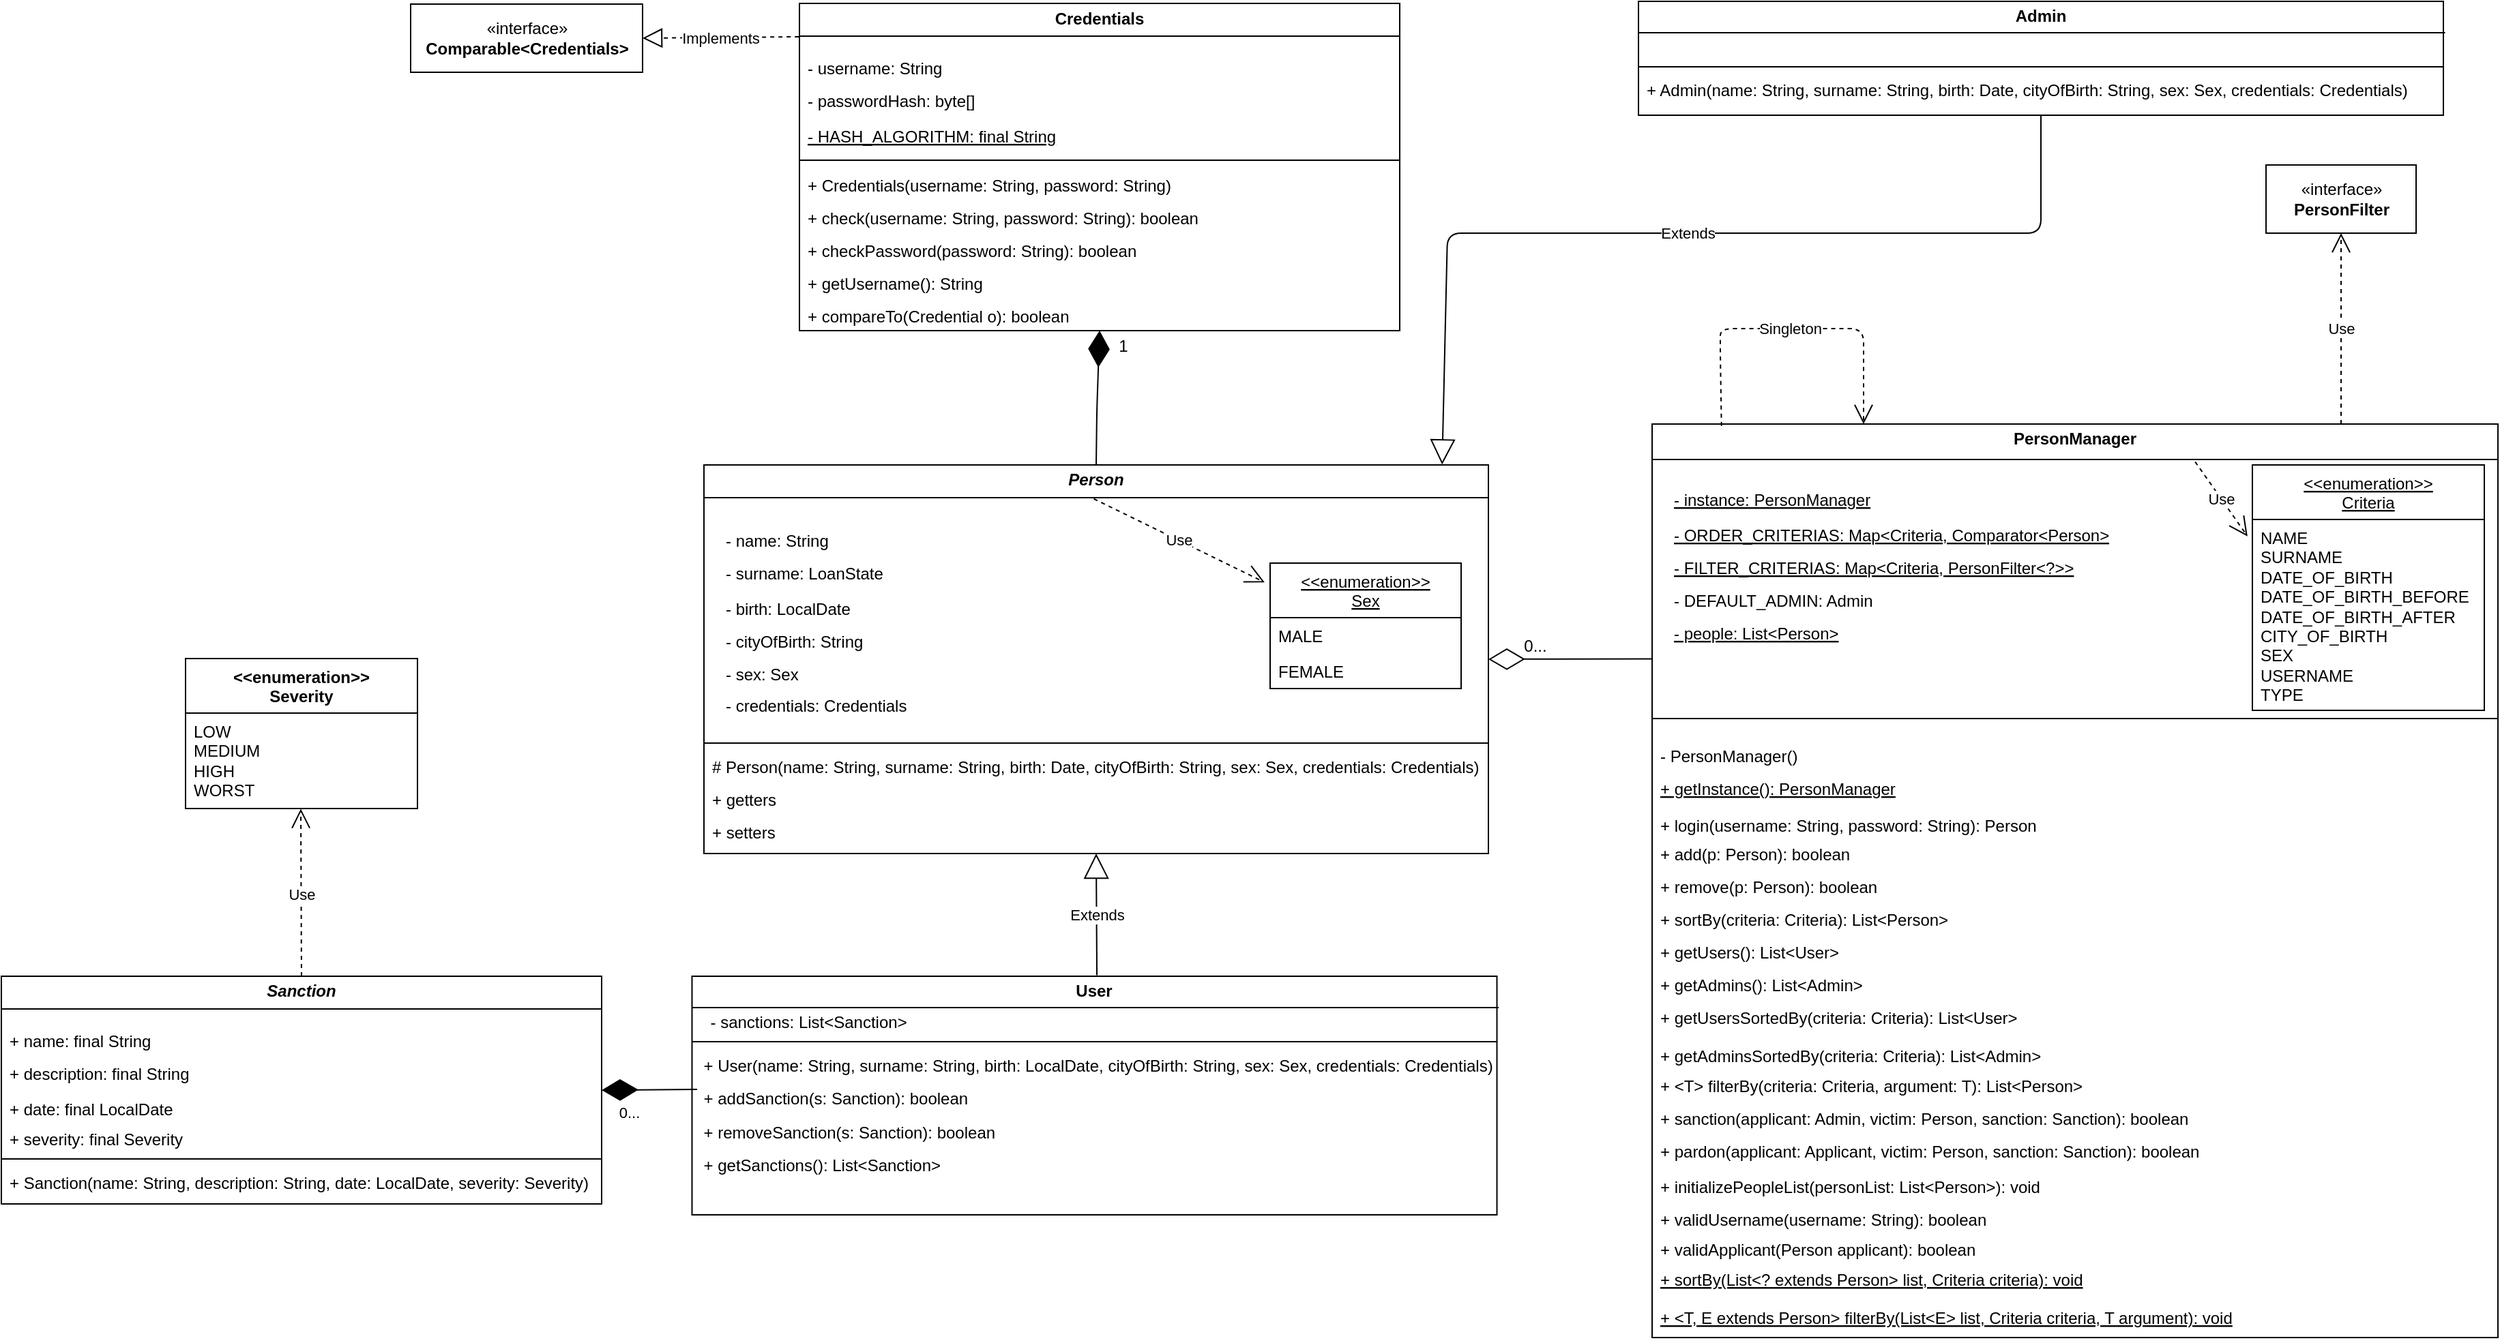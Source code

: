 <mxfile>
    <diagram id="oRZaLXy1vsITSXBMTITj" name="Page-1">
        <mxGraphModel dx="2714" dy="1155" grid="1" gridSize="10" guides="1" tooltips="1" connect="1" arrows="1" fold="1" page="1" pageScale="1" pageWidth="850" pageHeight="1100" math="0" shadow="0">
            <root>
                <mxCell id="0"/>
                <mxCell id="1" parent="0"/>
                <mxCell id="19" value="&lt;p style=&quot;margin:0px;margin-top:4px;text-align:center;&quot;&gt;&lt;b&gt;&lt;i&gt;Person&lt;/i&gt;&lt;/b&gt;&lt;/p&gt;" style="verticalAlign=top;align=left;overflow=fill;fontSize=12;fontFamily=Helvetica;html=1;" parent="1" vertex="1">
                    <mxGeometry x="355" y="620" width="575" height="285" as="geometry"/>
                </mxCell>
                <mxCell id="11" value="- name: String" style="text;strokeColor=none;fillColor=none;align=left;verticalAlign=top;spacingLeft=4;spacingRight=4;overflow=hidden;rotatable=0;points=[[0,0.5],[1,0.5]];portConstraint=eastwest;" parent="1" vertex="1">
                    <mxGeometry x="365" y="662" width="160" height="24" as="geometry"/>
                </mxCell>
                <mxCell id="15" value="- surname: LoanState" style="text;strokeColor=none;fillColor=none;align=left;verticalAlign=top;spacingLeft=4;spacingRight=4;overflow=hidden;rotatable=0;points=[[0,0.5],[1,0.5]];portConstraint=eastwest;" parent="1" vertex="1">
                    <mxGeometry x="365" y="686" width="160" height="24" as="geometry"/>
                </mxCell>
                <mxCell id="16" value="- birth: LocalDate" style="text;strokeColor=none;fillColor=none;align=left;verticalAlign=top;spacingLeft=4;spacingRight=4;overflow=hidden;rotatable=0;points=[[0,0.5],[1,0.5]];portConstraint=eastwest;" parent="1" vertex="1">
                    <mxGeometry x="365" y="712" width="160" height="24" as="geometry"/>
                </mxCell>
                <mxCell id="17" value="- cityOfBirth: String" style="text;strokeColor=none;fillColor=none;align=left;verticalAlign=top;spacingLeft=4;spacingRight=4;overflow=hidden;rotatable=0;points=[[0,0.5],[1,0.5]];portConstraint=eastwest;" parent="1" vertex="1">
                    <mxGeometry x="365" y="736" width="160" height="24" as="geometry"/>
                </mxCell>
                <mxCell id="20" value="&lt;&lt;enumeration&gt;&gt;&#10;Sex" style="swimlane;fontStyle=4;childLayout=stackLayout;horizontal=1;startSize=40;fillColor=none;horizontalStack=0;resizeParent=1;resizeParentMax=0;resizeLast=0;collapsible=1;marginBottom=0;" parent="1" vertex="1">
                    <mxGeometry x="770" y="692" width="140" height="92" as="geometry"/>
                </mxCell>
                <mxCell id="21" value="MALE" style="text;strokeColor=none;fillColor=none;align=left;verticalAlign=top;spacingLeft=4;spacingRight=4;overflow=hidden;rotatable=0;points=[[0,0.5],[1,0.5]];portConstraint=eastwest;" parent="20" vertex="1">
                    <mxGeometry y="40" width="140" height="26" as="geometry"/>
                </mxCell>
                <mxCell id="22" value="FEMALE" style="text;strokeColor=none;fillColor=none;align=left;verticalAlign=top;spacingLeft=4;spacingRight=4;overflow=hidden;rotatable=0;points=[[0,0.5],[1,0.5]];portConstraint=eastwest;" parent="20" vertex="1">
                    <mxGeometry y="66" width="140" height="26" as="geometry"/>
                </mxCell>
                <mxCell id="27" value="- sex: Sex" style="text;strokeColor=none;fillColor=none;align=left;verticalAlign=top;spacingLeft=4;spacingRight=4;overflow=hidden;rotatable=0;points=[[0,0.5],[1,0.5]];portConstraint=eastwest;" parent="1" vertex="1">
                    <mxGeometry x="365" y="760" width="160" height="24" as="geometry"/>
                </mxCell>
                <mxCell id="28" value="" style="line;strokeWidth=1;fillColor=none;align=left;verticalAlign=middle;spacingTop=-1;spacingLeft=3;spacingRight=3;rotatable=0;labelPosition=right;points=[];portConstraint=eastwest;strokeColor=inherit;" parent="1" vertex="1">
                    <mxGeometry x="355" y="820" width="575" height="8" as="geometry"/>
                </mxCell>
                <mxCell id="29" value="# Person(name: String, surname: String, birth: Date, cityOfBirth: String, sex: Sex, credentials: Credentials)     " style="text;strokeColor=none;fillColor=none;align=left;verticalAlign=top;spacingLeft=4;spacingRight=4;overflow=hidden;rotatable=0;points=[[0,0.5],[1,0.5]];portConstraint=eastwest;" parent="1" vertex="1">
                    <mxGeometry x="355" y="828" width="575" height="24" as="geometry"/>
                </mxCell>
                <mxCell id="42" value="+ getters" style="text;strokeColor=none;fillColor=none;align=left;verticalAlign=top;spacingLeft=4;spacingRight=4;overflow=hidden;rotatable=0;points=[[0,0.5],[1,0.5]];portConstraint=eastwest;" parent="1" vertex="1">
                    <mxGeometry x="355" y="852" width="500" height="24" as="geometry"/>
                </mxCell>
                <mxCell id="43" value="&lt;p style=&quot;margin:0px;margin-top:4px;text-align:center;&quot;&gt;&lt;b&gt;User&lt;/b&gt;&lt;/p&gt;" style="verticalAlign=top;align=left;overflow=fill;fontSize=12;fontFamily=Helvetica;html=1;" parent="1" vertex="1">
                    <mxGeometry x="346.25" y="995" width="590" height="175" as="geometry"/>
                </mxCell>
                <mxCell id="44" value="- sanctions: List&lt;Sanction&gt;" style="text;strokeColor=none;fillColor=none;align=left;verticalAlign=top;spacingLeft=4;spacingRight=4;overflow=hidden;rotatable=0;points=[[0,0.5],[1,0.5]];portConstraint=eastwest;" parent="1" vertex="1">
                    <mxGeometry x="353.75" y="1015" width="160" height="24" as="geometry"/>
                </mxCell>
                <mxCell id="56" value="+ User(name: String, surname: String, birth: LocalDate, cityOfBirth: String, sex: Sex, credentials: Credentials)" style="text;strokeColor=none;fillColor=none;align=left;verticalAlign=top;spacingLeft=4;spacingRight=4;overflow=hidden;rotatable=0;points=[[0,0.5],[1,0.5]];portConstraint=eastwest;" parent="1" vertex="1">
                    <mxGeometry x="348.75" y="1047" width="650" height="24" as="geometry"/>
                </mxCell>
                <mxCell id="57" value="+ addSanction(s: Sanction): boolean" style="text;strokeColor=none;fillColor=none;align=left;verticalAlign=top;spacingLeft=4;spacingRight=4;overflow=hidden;rotatable=0;points=[[0,0.5],[1,0.5]];portConstraint=eastwest;" parent="1" vertex="1">
                    <mxGeometry x="348.75" y="1071" width="510" height="23" as="geometry"/>
                </mxCell>
                <mxCell id="58" value="+ removeSanction(s: Sanction): boolean" style="text;strokeColor=none;fillColor=none;align=left;verticalAlign=top;spacingLeft=4;spacingRight=4;overflow=hidden;rotatable=0;points=[[0,0.5],[1,0.5]];portConstraint=eastwest;" parent="1" vertex="1">
                    <mxGeometry x="348.75" y="1096" width="500" height="24" as="geometry"/>
                </mxCell>
                <mxCell id="70" value="Extends" style="endArrow=block;endSize=16;endFill=0;html=1;entryX=0.5;entryY=1;entryDx=0;entryDy=0;exitX=0.503;exitY=-0.004;exitDx=0;exitDy=0;exitPerimeter=0;" parent="1" source="43" target="19" edge="1">
                    <mxGeometry width="160" relative="1" as="geometry">
                        <mxPoint x="-455" y="1290" as="sourcePoint"/>
                        <mxPoint x="-295" y="1290" as="targetPoint"/>
                    </mxGeometry>
                </mxCell>
                <mxCell id="71" value="&lt;p style=&quot;margin:0px;margin-top:4px;text-align:center;&quot;&gt;&lt;b&gt;Credentials&lt;/b&gt;&lt;/p&gt;" style="verticalAlign=top;align=left;overflow=fill;fontSize=12;fontFamily=Helvetica;html=1;" parent="1" vertex="1">
                    <mxGeometry x="425" y="281.5" width="440" height="240" as="geometry"/>
                </mxCell>
                <mxCell id="72" value="- username: String" style="text;strokeColor=none;fillColor=none;align=left;verticalAlign=top;spacingLeft=4;spacingRight=4;overflow=hidden;rotatable=0;points=[[0,0.5],[1,0.5]];portConstraint=eastwest;" parent="1" vertex="1">
                    <mxGeometry x="425" y="315.5" width="160" height="24" as="geometry"/>
                </mxCell>
                <mxCell id="73" value="- passwordHash: byte[]" style="text;strokeColor=none;fillColor=none;align=left;verticalAlign=top;spacingLeft=4;spacingRight=4;overflow=hidden;rotatable=0;points=[[0,0.5],[1,0.5]];portConstraint=eastwest;" parent="1" vertex="1">
                    <mxGeometry x="425" y="339.5" width="160" height="24" as="geometry"/>
                </mxCell>
                <mxCell id="74" value="- HASH_ALGORITHM: final String" style="text;strokeColor=none;fillColor=none;align=left;verticalAlign=top;spacingLeft=4;spacingRight=4;overflow=hidden;rotatable=0;points=[[0,0.5],[1,0.5]];portConstraint=eastwest;fontStyle=4" parent="1" vertex="1">
                    <mxGeometry x="425" y="365.5" width="200" height="24" as="geometry"/>
                </mxCell>
                <mxCell id="80" value="" style="line;strokeWidth=1;fillColor=none;align=left;verticalAlign=middle;spacingTop=-1;spacingLeft=3;spacingRight=3;rotatable=0;labelPosition=right;points=[];portConstraint=eastwest;strokeColor=inherit;" parent="1" vertex="1">
                    <mxGeometry x="425" y="392.5" width="440" height="8" as="geometry"/>
                </mxCell>
                <mxCell id="81" value="+ Credentials(username: String, password: String)" style="text;strokeColor=none;fillColor=none;align=left;verticalAlign=top;spacingLeft=4;spacingRight=4;overflow=hidden;rotatable=0;points=[[0,0.5],[1,0.5]];portConstraint=eastwest;" parent="1" vertex="1">
                    <mxGeometry x="425" y="401.5" width="290" height="24" as="geometry"/>
                </mxCell>
                <mxCell id="85" value="+ check(username: String, password: String): boolean" style="text;strokeColor=none;fillColor=none;align=left;verticalAlign=top;spacingLeft=4;spacingRight=4;overflow=hidden;rotatable=0;points=[[0,0.5],[1,0.5]];portConstraint=eastwest;" parent="1" vertex="1">
                    <mxGeometry x="425" y="425.5" width="310" height="24" as="geometry"/>
                </mxCell>
                <mxCell id="86" value="+ checkPassword(password: String): boolean" style="text;strokeColor=none;fillColor=none;align=left;verticalAlign=top;spacingLeft=4;spacingRight=4;overflow=hidden;rotatable=0;points=[[0,0.5],[1,0.5]];portConstraint=eastwest;" parent="1" vertex="1">
                    <mxGeometry x="425" y="449.5" width="270" height="24" as="geometry"/>
                </mxCell>
                <mxCell id="91" value="" style="line;strokeWidth=1;fillColor=none;align=left;verticalAlign=middle;spacingTop=-1;spacingLeft=3;spacingRight=3;rotatable=0;labelPosition=right;points=[];portConstraint=eastwest;strokeColor=inherit;" parent="1" vertex="1">
                    <mxGeometry x="346.25" y="1014" width="591.25" height="8" as="geometry"/>
                </mxCell>
                <mxCell id="93" value="" style="line;strokeWidth=1;fillColor=none;align=left;verticalAlign=middle;spacingTop=-1;spacingLeft=3;spacingRight=3;rotatable=0;labelPosition=right;points=[];portConstraint=eastwest;strokeColor=inherit;" parent="1" vertex="1">
                    <mxGeometry x="355" y="640" width="575" height="8" as="geometry"/>
                </mxCell>
                <mxCell id="94" value="" style="line;strokeWidth=1;fillColor=none;align=left;verticalAlign=middle;spacingTop=-1;spacingLeft=3;spacingRight=3;rotatable=0;labelPosition=right;points=[];portConstraint=eastwest;strokeColor=inherit;" parent="1" vertex="1">
                    <mxGeometry x="425" y="301.5" width="440" height="8" as="geometry"/>
                </mxCell>
                <mxCell id="95" value="Use" style="endArrow=open;endSize=12;dashed=1;html=1;exitX=0.497;exitY=0.609;exitDx=0;exitDy=0;entryX=-0.029;entryY=0.153;entryDx=0;entryDy=0;entryPerimeter=0;exitPerimeter=0;" parent="1" source="93" target="20" edge="1">
                    <mxGeometry width="160" relative="1" as="geometry">
                        <mxPoint x="115" y="850" as="sourcePoint"/>
                        <mxPoint x="275" y="850" as="targetPoint"/>
                    </mxGeometry>
                </mxCell>
                <mxCell id="99" value="«interface»&lt;br&gt;&lt;b&gt;Comparable&amp;lt;Credentials&amp;gt;&lt;/b&gt;" style="html=1;" parent="1" vertex="1">
                    <mxGeometry x="140" y="282" width="170" height="50" as="geometry"/>
                </mxCell>
                <mxCell id="100" value="«interface»&lt;br&gt;&lt;b&gt;PersonFilter&lt;/b&gt;" style="html=1;" parent="1" vertex="1">
                    <mxGeometry x="1500" y="400" width="110" height="50" as="geometry"/>
                </mxCell>
                <mxCell id="182" value="&lt;p style=&quot;margin:0px;margin-top:4px;text-align:center;&quot;&gt;&lt;b&gt;PersonManager&lt;/b&gt;&lt;/p&gt;&lt;p style=&quot;margin:0px;margin-top:4px;text-align:center;&quot;&gt;&lt;b&gt;&lt;br&gt;&lt;/b&gt;&lt;/p&gt;" style="verticalAlign=top;align=left;overflow=fill;fontSize=12;fontFamily=Helvetica;html=1;" parent="1" vertex="1">
                    <mxGeometry x="1050" y="590" width="620" height="670" as="geometry"/>
                </mxCell>
                <mxCell id="183" value="- instance: PersonManager&#10;" style="text;strokeColor=none;fillColor=none;align=left;verticalAlign=top;spacingLeft=4;spacingRight=4;overflow=hidden;rotatable=0;points=[[0,0.5],[1,0.5]];portConstraint=eastwest;fontStyle=4" parent="1" vertex="1">
                    <mxGeometry x="1060" y="632" width="200" height="24" as="geometry"/>
                </mxCell>
                <mxCell id="184" value="&lt;&lt;enumeration&gt;&gt;&#10;Criteria" style="swimlane;fontStyle=4;childLayout=stackLayout;horizontal=1;startSize=40;fillColor=none;horizontalStack=0;resizeParent=1;resizeParentMax=0;resizeLast=0;collapsible=1;marginBottom=0;" parent="1" vertex="1">
                    <mxGeometry x="1490" y="620" width="170" height="180" as="geometry"/>
                </mxCell>
                <mxCell id="168" value="NAME&#10;SURNAME&#10;DATE_OF_BIRTH&#10;DATE_OF_BIRTH_BEFORE&#10;DATE_OF_BIRTH_AFTER&#10;CITY_OF_BIRTH&#10;SEX&#10;USERNAME&#10;TYPE" style="text;strokeColor=none;fillColor=none;align=left;verticalAlign=top;spacingLeft=4;spacingRight=4;overflow=hidden;rotatable=0;points=[[0,0.5],[1,0.5]];portConstraint=eastwest;whiteSpace=wrap;" parent="184" vertex="1">
                    <mxGeometry y="40" width="170" height="140" as="geometry"/>
                </mxCell>
                <mxCell id="186" value="" style="line;strokeWidth=1;fillColor=none;align=left;verticalAlign=middle;spacingTop=-1;spacingLeft=3;spacingRight=3;rotatable=0;labelPosition=right;points=[];portConstraint=eastwest;strokeColor=inherit;" parent="1" vertex="1">
                    <mxGeometry x="1050" y="802" width="620" height="8" as="geometry"/>
                </mxCell>
                <mxCell id="187" value="- PersonManager()" style="text;strokeColor=none;fillColor=none;align=left;verticalAlign=top;spacingLeft=4;spacingRight=4;overflow=hidden;rotatable=0;points=[[0,0.5],[1,0.5]];portConstraint=eastwest;" parent="1" vertex="1">
                    <mxGeometry x="1050" y="820" width="510" height="24" as="geometry"/>
                </mxCell>
                <mxCell id="188" value="+ getInstance(): PersonManager" style="text;strokeColor=none;fillColor=none;align=left;verticalAlign=top;spacingLeft=4;spacingRight=4;overflow=hidden;rotatable=0;points=[[0,0.5],[1,0.5]];portConstraint=eastwest;fontStyle=4" parent="1" vertex="1">
                    <mxGeometry x="1050" y="844" width="510" height="28" as="geometry"/>
                </mxCell>
                <mxCell id="189" value="+ add(p: Person): boolean" style="text;strokeColor=none;fillColor=none;align=left;verticalAlign=top;spacingLeft=4;spacingRight=4;overflow=hidden;rotatable=0;points=[[0,0.5],[1,0.5]];portConstraint=eastwest;" parent="1" vertex="1">
                    <mxGeometry x="1050" y="892" width="500" height="24" as="geometry"/>
                </mxCell>
                <mxCell id="191" value="" style="line;strokeWidth=1;fillColor=none;align=left;verticalAlign=middle;spacingTop=-1;spacingLeft=3;spacingRight=3;rotatable=0;labelPosition=right;points=[];portConstraint=eastwest;strokeColor=inherit;" parent="1" vertex="1">
                    <mxGeometry x="1050" y="612" width="620" height="8" as="geometry"/>
                </mxCell>
                <mxCell id="192" value="- ORDER_CRITERIAS: Map&lt;Criteria, Comparator&lt;Person&gt;&gt;" style="text;strokeColor=none;fillColor=none;align=left;verticalAlign=top;spacingLeft=4;spacingRight=4;overflow=hidden;rotatable=0;points=[[0,0.5],[1,0.5]];portConstraint=eastwest;fontStyle=4" parent="1" vertex="1">
                    <mxGeometry x="1060" y="658" width="330" height="24" as="geometry"/>
                </mxCell>
                <mxCell id="193" value="- FILTER_CRITERIAS: Map&lt;Criteria, PersonFilter&lt;?&gt;&gt;" style="text;strokeColor=none;fillColor=none;align=left;verticalAlign=top;spacingLeft=4;spacingRight=4;overflow=hidden;rotatable=0;points=[[0,0.5],[1,0.5]];portConstraint=eastwest;fontStyle=4" parent="1" vertex="1">
                    <mxGeometry x="1060" y="682" width="330" height="24" as="geometry"/>
                </mxCell>
                <mxCell id="194" value="- DEFAULT_ADMIN: Admin" style="text;strokeColor=none;fillColor=none;align=left;verticalAlign=top;spacingLeft=4;spacingRight=4;overflow=hidden;rotatable=0;points=[[0,0.5],[1,0.5]];portConstraint=eastwest;fontStyle=0" parent="1" vertex="1">
                    <mxGeometry x="1060" y="706" width="200" height="24" as="geometry"/>
                </mxCell>
                <mxCell id="195" value="Use" style="endArrow=open;endSize=12;dashed=1;html=1;entryX=-0.021;entryY=0.088;entryDx=0;entryDy=0;entryPerimeter=0;exitX=0.642;exitY=0.708;exitDx=0;exitDy=0;exitPerimeter=0;" parent="1" source="191" target="168" edge="1">
                    <mxGeometry x="-0.017" width="160" relative="1" as="geometry">
                        <mxPoint x="1434.44" y="679" as="sourcePoint"/>
                        <mxPoint x="1498.04" y="678.65" as="targetPoint"/>
                        <mxPoint as="offset"/>
                    </mxGeometry>
                </mxCell>
                <mxCell id="196" value="+ sortBy(criteria: Criteria): List&lt;Person&gt;&#10;" style="text;strokeColor=none;fillColor=none;align=left;verticalAlign=top;spacingLeft=4;spacingRight=4;overflow=hidden;rotatable=0;points=[[0,0.5],[1,0.5]];portConstraint=eastwest;" parent="1" vertex="1">
                    <mxGeometry x="1050" y="940" width="500" height="24" as="geometry"/>
                </mxCell>
                <mxCell id="198" value="+ login(username: String, password: String): Person&#10;" style="text;strokeColor=none;fillColor=none;align=left;verticalAlign=top;spacingLeft=4;spacingRight=4;overflow=hidden;rotatable=0;points=[[0,0.5],[1,0.5]];portConstraint=eastwest;" parent="1" vertex="1">
                    <mxGeometry x="1050" y="871" width="500" height="24" as="geometry"/>
                </mxCell>
                <mxCell id="199" value="+ getAdmins(): List&lt;Admin&gt;" style="text;strokeColor=none;fillColor=none;align=left;verticalAlign=top;spacingLeft=4;spacingRight=4;overflow=hidden;rotatable=0;points=[[0,0.5],[1,0.5]];portConstraint=eastwest;" parent="1" vertex="1">
                    <mxGeometry x="1050" y="988" width="500" height="24" as="geometry"/>
                </mxCell>
                <mxCell id="202" value="Singleton" style="endArrow=open;endSize=12;dashed=1;html=1;entryX=0.25;entryY=0;entryDx=0;entryDy=0;exitX=0.082;exitY=0.002;exitDx=0;exitDy=0;exitPerimeter=0;" parent="1" edge="1" target="182" source="182">
                    <mxGeometry x="-0.008" width="160" relative="1" as="geometry">
                        <mxPoint x="1159.38" y="549.8" as="sourcePoint"/>
                        <mxPoint x="1190" y="536" as="targetPoint"/>
                        <Array as="points">
                            <mxPoint x="1100" y="540"/>
                            <mxPoint x="1100" y="520"/>
                            <mxPoint x="1205" y="520"/>
                        </Array>
                        <mxPoint as="offset"/>
                    </mxGeometry>
                </mxCell>
                <mxCell id="203" value="Use" style="endArrow=open;endSize=12;dashed=1;html=1;entryX=0.5;entryY=1;entryDx=0;entryDy=0;" parent="1" edge="1" target="100">
                    <mxGeometry width="160" relative="1" as="geometry">
                        <mxPoint x="1555" y="590" as="sourcePoint"/>
                        <mxPoint x="1330" y="173.68" as="targetPoint"/>
                        <Array as="points">
                            <mxPoint x="1555" y="550"/>
                        </Array>
                    </mxGeometry>
                </mxCell>
                <mxCell id="204" value="0..." style="endArrow=diamondThin;endFill=0;endSize=24;html=1;entryX=1;entryY=0.5;entryDx=0;entryDy=0;startArrow=none;startFill=0;exitX=0;exitY=0.257;exitDx=0;exitDy=0;fontSize=12;exitPerimeter=0;" parent="1" source="182" target="19" edge="1">
                    <mxGeometry x="0.421" y="-9" width="160" relative="1" as="geometry">
                        <mxPoint x="1260" y="370" as="sourcePoint"/>
                        <mxPoint x="-66.58" y="596.78" as="targetPoint"/>
                        <Array as="points"/>
                        <mxPoint as="offset"/>
                    </mxGeometry>
                </mxCell>
                <mxCell id="209" value="+ remove(p: Person): boolean" style="text;strokeColor=none;fillColor=none;align=left;verticalAlign=top;spacingLeft=4;spacingRight=4;overflow=hidden;rotatable=0;points=[[0,0.5],[1,0.5]];portConstraint=eastwest;" parent="1" vertex="1">
                    <mxGeometry x="1050" y="916" width="500" height="24" as="geometry"/>
                </mxCell>
                <mxCell id="210" value="+ getUsers(): List&lt;User&gt;" style="text;strokeColor=none;fillColor=none;align=left;verticalAlign=top;spacingLeft=4;spacingRight=4;overflow=hidden;rotatable=0;points=[[0,0.5],[1,0.5]];portConstraint=eastwest;" parent="1" vertex="1">
                    <mxGeometry x="1050" y="964" width="500" height="24" as="geometry"/>
                </mxCell>
                <mxCell id="215" value="- people: List&lt;Person&gt;" style="text;strokeColor=none;fillColor=none;align=left;verticalAlign=top;spacingLeft=4;spacingRight=4;overflow=hidden;rotatable=0;points=[[0,0.5],[1,0.5]];portConstraint=eastwest;fontStyle=4" vertex="1" parent="1">
                    <mxGeometry x="1060" y="730" width="330" height="24" as="geometry"/>
                </mxCell>
                <mxCell id="216" value="+ getUsersSortedBy(criteria: Criteria): List&lt;User&gt;" style="text;strokeColor=none;fillColor=none;align=left;verticalAlign=top;spacingLeft=4;spacingRight=4;overflow=hidden;rotatable=0;points=[[0,0.5],[1,0.5]];portConstraint=eastwest;" vertex="1" parent="1">
                    <mxGeometry x="1050" y="1012" width="500" height="22" as="geometry"/>
                </mxCell>
                <mxCell id="217" value="+ validUsername(username: String): boolean" style="text;strokeColor=none;fillColor=none;align=left;verticalAlign=top;spacingLeft=4;spacingRight=4;overflow=hidden;rotatable=0;points=[[0,0.5],[1,0.5]];portConstraint=eastwest;" vertex="1" parent="1">
                    <mxGeometry x="1050" y="1160" width="500" height="22" as="geometry"/>
                </mxCell>
                <mxCell id="218" value="+ getAdminsSortedBy(criteria: Criteria): List&lt;Admin&gt;" style="text;strokeColor=none;fillColor=none;align=left;verticalAlign=top;spacingLeft=4;spacingRight=4;overflow=hidden;rotatable=0;points=[[0,0.5],[1,0.5]];portConstraint=eastwest;" vertex="1" parent="1">
                    <mxGeometry x="1050" y="1040" width="500" height="22" as="geometry"/>
                </mxCell>
                <mxCell id="219" value="+ &lt;T&gt; filterBy(criteria: Criteria, argument: T): List&lt;Person&gt;&#10;" style="text;strokeColor=none;fillColor=none;align=left;verticalAlign=top;spacingLeft=4;spacingRight=4;overflow=hidden;rotatable=0;points=[[0,0.5],[1,0.5]];portConstraint=eastwest;" vertex="1" parent="1">
                    <mxGeometry x="1050" y="1062" width="500" height="24" as="geometry"/>
                </mxCell>
                <mxCell id="220" value="+ sanction(applicant: Admin, victim: Person, sanction: Sanction): boolean" style="text;strokeColor=none;fillColor=none;align=left;verticalAlign=top;spacingLeft=4;spacingRight=4;overflow=hidden;rotatable=0;points=[[0,0.5],[1,0.5]];portConstraint=eastwest;" vertex="1" parent="1">
                    <mxGeometry x="1050" y="1086" width="500" height="24" as="geometry"/>
                </mxCell>
                <mxCell id="221" value="+ pardon(applicant: Applicant, victim: Person, sanction: Sanction): boolean" style="text;strokeColor=none;fillColor=none;align=left;verticalAlign=top;spacingLeft=4;spacingRight=4;overflow=hidden;rotatable=0;points=[[0,0.5],[1,0.5]];portConstraint=eastwest;" vertex="1" parent="1">
                    <mxGeometry x="1050" y="1110" width="500" height="24" as="geometry"/>
                </mxCell>
                <mxCell id="222" value="+ initializePeopleList(personList: List&lt;Person&gt;): void" style="text;strokeColor=none;fillColor=none;align=left;verticalAlign=top;spacingLeft=4;spacingRight=4;overflow=hidden;rotatable=0;points=[[0,0.5],[1,0.5]];portConstraint=eastwest;" vertex="1" parent="1">
                    <mxGeometry x="1050" y="1136" width="500" height="24" as="geometry"/>
                </mxCell>
                <mxCell id="223" value="+ validApplicant(Person applicant): boolean" style="text;strokeColor=none;fillColor=none;align=left;verticalAlign=top;spacingLeft=4;spacingRight=4;overflow=hidden;rotatable=0;points=[[0,0.5],[1,0.5]];portConstraint=eastwest;" vertex="1" parent="1">
                    <mxGeometry x="1050" y="1182" width="500" height="22" as="geometry"/>
                </mxCell>
                <mxCell id="224" value="+ sortBy(List&lt;? extends Person&gt; list, Criteria criteria): void" style="text;strokeColor=none;fillColor=none;align=left;verticalAlign=top;spacingLeft=4;spacingRight=4;overflow=hidden;rotatable=0;points=[[0,0.5],[1,0.5]];portConstraint=eastwest;fontStyle=4" vertex="1" parent="1">
                    <mxGeometry x="1050" y="1204" width="510" height="28" as="geometry"/>
                </mxCell>
                <mxCell id="225" value="+ &lt;T, E extends Person&gt; filterBy(List&lt;E&gt; list, Criteria criteria, T argument): void" style="text;strokeColor=none;fillColor=none;align=left;verticalAlign=top;spacingLeft=4;spacingRight=4;overflow=hidden;rotatable=0;points=[[0,0.5],[1,0.5]];portConstraint=eastwest;fontStyle=4" vertex="1" parent="1">
                    <mxGeometry x="1050" y="1232" width="510" height="28" as="geometry"/>
                </mxCell>
                <mxCell id="226" value="- credentials: Credentials" style="text;strokeColor=none;fillColor=none;align=left;verticalAlign=top;spacingLeft=4;spacingRight=4;overflow=hidden;rotatable=0;points=[[0,0.5],[1,0.5]];portConstraint=eastwest;" vertex="1" parent="1">
                    <mxGeometry x="365" y="783" width="160" height="24" as="geometry"/>
                </mxCell>
                <mxCell id="227" value="+ setters" style="text;strokeColor=none;fillColor=none;align=left;verticalAlign=top;spacingLeft=4;spacingRight=4;overflow=hidden;rotatable=0;points=[[0,0.5],[1,0.5]];portConstraint=eastwest;" vertex="1" parent="1">
                    <mxGeometry x="355" y="876" width="500" height="24" as="geometry"/>
                </mxCell>
                <mxCell id="228" value="+ getSanctions(): List&lt;Sanction&gt;" style="text;strokeColor=none;fillColor=none;align=left;verticalAlign=top;spacingLeft=4;spacingRight=4;overflow=hidden;rotatable=0;points=[[0,0.5],[1,0.5]];portConstraint=eastwest;" vertex="1" parent="1">
                    <mxGeometry x="348.75" y="1120" width="500" height="24" as="geometry"/>
                </mxCell>
                <mxCell id="229" value="" style="line;strokeWidth=1;fillColor=none;align=left;verticalAlign=middle;spacingTop=-1;spacingLeft=3;spacingRight=3;rotatable=0;labelPosition=right;points=[];portConstraint=eastwest;strokeColor=inherit;" vertex="1" parent="1">
                    <mxGeometry x="346.25" y="1039" width="590" height="8" as="geometry"/>
                </mxCell>
                <mxCell id="230" value="&lt;p style=&quot;margin:0px;margin-top:4px;text-align:center;&quot;&gt;&lt;b&gt;Admin&lt;/b&gt;&lt;/p&gt;" style="verticalAlign=top;align=left;overflow=fill;fontSize=12;fontFamily=Helvetica;html=1;" vertex="1" parent="1">
                    <mxGeometry x="1040" y="280" width="590" height="83.5" as="geometry"/>
                </mxCell>
                <mxCell id="234" value="" style="line;strokeWidth=1;fillColor=none;align=left;verticalAlign=middle;spacingTop=-1;spacingLeft=3;spacingRight=3;rotatable=0;labelPosition=right;points=[];portConstraint=eastwest;strokeColor=inherit;" vertex="1" parent="1">
                    <mxGeometry x="1040" y="299" width="591.25" height="8" as="geometry"/>
                </mxCell>
                <mxCell id="236" value="" style="line;strokeWidth=1;fillColor=none;align=left;verticalAlign=middle;spacingTop=-1;spacingLeft=3;spacingRight=3;rotatable=0;labelPosition=right;points=[];portConstraint=eastwest;strokeColor=inherit;" vertex="1" parent="1">
                    <mxGeometry x="1040" y="324" width="590" height="8" as="geometry"/>
                </mxCell>
                <mxCell id="237" value="+ Admin(name: String, surname: String, birth: Date, cityOfBirth: String, sex: Sex, credentials: Credentials)     " style="text;strokeColor=none;fillColor=none;align=left;verticalAlign=top;spacingLeft=4;spacingRight=4;overflow=hidden;rotatable=0;points=[[0,0.5],[1,0.5]];portConstraint=eastwest;" vertex="1" parent="1">
                    <mxGeometry x="1040" y="331.5" width="575" height="24" as="geometry"/>
                </mxCell>
                <mxCell id="239" value="Extends" style="endArrow=block;endSize=16;endFill=0;html=1;entryX=0.941;entryY=-0.001;entryDx=0;entryDy=0;entryPerimeter=0;exitX=0.5;exitY=1;exitDx=0;exitDy=0;" edge="1" parent="1" source="230" target="19">
                    <mxGeometry width="160" relative="1" as="geometry">
                        <mxPoint x="1330" y="380" as="sourcePoint"/>
                        <mxPoint x="1061.25" y="247" as="targetPoint"/>
                        <Array as="points">
                            <mxPoint x="1335" y="450"/>
                            <mxPoint x="900" y="450"/>
                        </Array>
                    </mxGeometry>
                </mxCell>
                <mxCell id="242" value="+ getUsername(): String" style="text;strokeColor=none;fillColor=none;align=left;verticalAlign=top;spacingLeft=4;spacingRight=4;overflow=hidden;rotatable=0;points=[[0,0.5],[1,0.5]];portConstraint=eastwest;" vertex="1" parent="1">
                    <mxGeometry x="425" y="473.5" width="150" height="24" as="geometry"/>
                </mxCell>
                <mxCell id="244" value="+ compareTo(Credential o): boolean" style="text;strokeColor=none;fillColor=none;align=left;verticalAlign=top;spacingLeft=4;spacingRight=4;overflow=hidden;rotatable=0;points=[[0,0.5],[1,0.5]];portConstraint=eastwest;" vertex="1" parent="1">
                    <mxGeometry x="425" y="497.5" width="250" height="24" as="geometry"/>
                </mxCell>
                <mxCell id="245" value="&lt;p style=&quot;margin:0px;margin-top:4px;text-align:center;&quot;&gt;&lt;b&gt;&lt;i&gt;Sanction&lt;/i&gt;&lt;/b&gt;&lt;/p&gt;" style="verticalAlign=top;align=left;overflow=fill;fontSize=12;fontFamily=Helvetica;html=1;" vertex="1" parent="1">
                    <mxGeometry x="-160" y="995" width="440" height="167" as="geometry"/>
                </mxCell>
                <mxCell id="246" value="+ name: final String" style="text;strokeColor=none;fillColor=none;align=left;verticalAlign=top;spacingLeft=4;spacingRight=4;overflow=hidden;rotatable=0;points=[[0,0.5],[1,0.5]];portConstraint=eastwest;" vertex="1" parent="1">
                    <mxGeometry x="-160" y="1029" width="160" height="24" as="geometry"/>
                </mxCell>
                <mxCell id="247" value="+ description: final String" style="text;strokeColor=none;fillColor=none;align=left;verticalAlign=top;spacingLeft=4;spacingRight=4;overflow=hidden;rotatable=0;points=[[0,0.5],[1,0.5]];portConstraint=eastwest;" vertex="1" parent="1">
                    <mxGeometry x="-160" y="1053" width="160" height="24" as="geometry"/>
                </mxCell>
                <mxCell id="248" value="+ date: final LocalDate" style="text;strokeColor=none;fillColor=none;align=left;verticalAlign=top;spacingLeft=4;spacingRight=4;overflow=hidden;rotatable=0;points=[[0,0.5],[1,0.5]];portConstraint=eastwest;fontStyle=0" vertex="1" parent="1">
                    <mxGeometry x="-160" y="1079" width="200" height="24" as="geometry"/>
                </mxCell>
                <mxCell id="249" value="" style="line;strokeWidth=1;fillColor=none;align=left;verticalAlign=middle;spacingTop=-1;spacingLeft=3;spacingRight=3;rotatable=0;labelPosition=right;points=[];portConstraint=eastwest;strokeColor=inherit;" vertex="1" parent="1">
                    <mxGeometry x="-160" y="1125" width="440" height="8" as="geometry"/>
                </mxCell>
                <mxCell id="250" value="" style="line;strokeWidth=1;fillColor=none;align=left;verticalAlign=middle;spacingTop=-1;spacingLeft=3;spacingRight=3;rotatable=0;labelPosition=right;points=[];portConstraint=eastwest;strokeColor=inherit;" vertex="1" parent="1">
                    <mxGeometry x="-160" y="1015" width="440" height="8" as="geometry"/>
                </mxCell>
                <mxCell id="251" value="+ severity: final Severity" style="text;strokeColor=none;fillColor=none;align=left;verticalAlign=top;spacingLeft=4;spacingRight=4;overflow=hidden;rotatable=0;points=[[0,0.5],[1,0.5]];portConstraint=eastwest;fontStyle=0" vertex="1" parent="1">
                    <mxGeometry x="-160" y="1101" width="200" height="24" as="geometry"/>
                </mxCell>
                <mxCell id="252" value="&lt;&lt;enumeration&gt;&gt;&#10;Severity" style="swimlane;fontStyle=1;childLayout=stackLayout;horizontal=1;startSize=40;fillColor=none;horizontalStack=0;resizeParent=1;resizeParentMax=0;resizeLast=0;collapsible=1;marginBottom=0;" vertex="1" parent="1">
                    <mxGeometry x="-25" y="762" width="170" height="110" as="geometry"/>
                </mxCell>
                <mxCell id="253" value="LOW&#10;MEDIUM&#10;HIGH&#10;WORST" style="text;strokeColor=none;fillColor=none;align=left;verticalAlign=top;spacingLeft=4;spacingRight=4;overflow=hidden;rotatable=0;points=[[0,0.5],[1,0.5]];portConstraint=eastwest;whiteSpace=wrap;" vertex="1" parent="252">
                    <mxGeometry y="40" width="170" height="70" as="geometry"/>
                </mxCell>
                <mxCell id="256" value="+ Sanction(name: String, description: String, date: LocalDate, severity: Severity)" style="text;strokeColor=none;fillColor=none;align=left;verticalAlign=top;spacingLeft=4;spacingRight=4;overflow=hidden;rotatable=0;points=[[0,0.5],[1,0.5]];portConstraint=eastwest;fontStyle=0" vertex="1" parent="1">
                    <mxGeometry x="-160" y="1133" width="440" height="24" as="geometry"/>
                </mxCell>
                <mxCell id="257" value="Use" style="endArrow=open;endSize=12;dashed=1;html=1;exitX=0.5;exitY=0;exitDx=0;exitDy=0;entryX=0.497;entryY=1.003;entryDx=0;entryDy=0;entryPerimeter=0;" edge="1" parent="1" source="245" target="253">
                    <mxGeometry x="-0.016" width="160" relative="1" as="geometry">
                        <mxPoint x="-355.165" y="1145.792" as="sourcePoint"/>
                        <mxPoint x="-230.0" y="1206.996" as="targetPoint"/>
                        <mxPoint as="offset"/>
                    </mxGeometry>
                </mxCell>
                <mxCell id="258" value="0..." style="endArrow=diamondThin;endFill=1;endSize=24;html=1;entryX=1;entryY=0.5;entryDx=0;entryDy=0;labelBackgroundColor=none;labelBorderColor=none;" edge="1" parent="1" target="245">
                    <mxGeometry x="0.432" y="17" width="160" relative="1" as="geometry">
                        <mxPoint x="350" y="1078" as="sourcePoint"/>
                        <mxPoint x="402.57" y="1425" as="targetPoint"/>
                        <Array as="points"/>
                        <mxPoint as="offset"/>
                    </mxGeometry>
                </mxCell>
                <mxCell id="260" value="1" style="endArrow=diamondThin;endFill=1;endSize=24;html=1;entryX=0.5;entryY=1;entryDx=0;entryDy=0;startArrow=none;startFill=0;exitX=0.5;exitY=0;exitDx=0;exitDy=0;fontSize=12;" edge="1" parent="1" source="19" target="71">
                    <mxGeometry x="0.79" y="-17" width="160" relative="1" as="geometry">
                        <mxPoint x="543.75" y="1053" as="sourcePoint"/>
                        <mxPoint x="170" y="940.5" as="targetPoint"/>
                        <Array as="points">
                            <mxPoint x="643" y="580"/>
                        </Array>
                        <mxPoint as="offset"/>
                    </mxGeometry>
                </mxCell>
                <mxCell id="261" value="Implements" style="endArrow=block;endSize=12;dashed=1;html=1;exitX=-0.001;exitY=0.102;exitDx=0;exitDy=0;entryX=1;entryY=0.5;entryDx=0;entryDy=0;endFill=0;exitPerimeter=0;" edge="1" parent="1" source="71" target="99">
                    <mxGeometry y="1" width="160" relative="1" as="geometry">
                        <mxPoint x="445" y="776.5" as="sourcePoint"/>
                        <mxPoint x="375.68" y="775.3" as="targetPoint"/>
                        <mxPoint as="offset"/>
                        <Array as="points"/>
                    </mxGeometry>
                </mxCell>
            </root>
        </mxGraphModel>
    </diagram>
</mxfile>